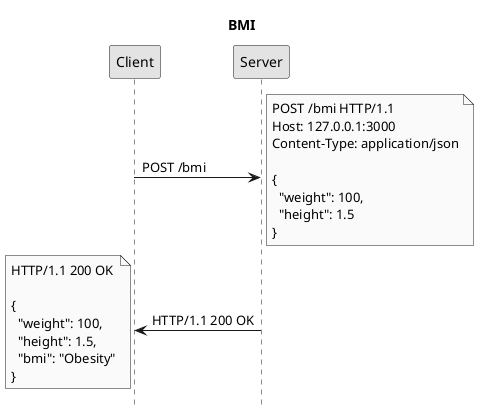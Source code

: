 @startuml
title BMI
hide footbox
skinparam monochrome true

Client -> Server: POST /bmi
note right: POST /bmi HTTP/1.1\nHost: 127.0.0.1:3000\nContent-Type: application/json\n\n{\n  "weight": 100,\n  "height": 1.5\n}
Server -> Client: HTTP/1.1 200 OK
note left: HTTP/1.1 200 OK\n\n{\n  "weight": 100,\n  "height": 1.5,\n  "bmi": "Obesity"\n}
@enduml
